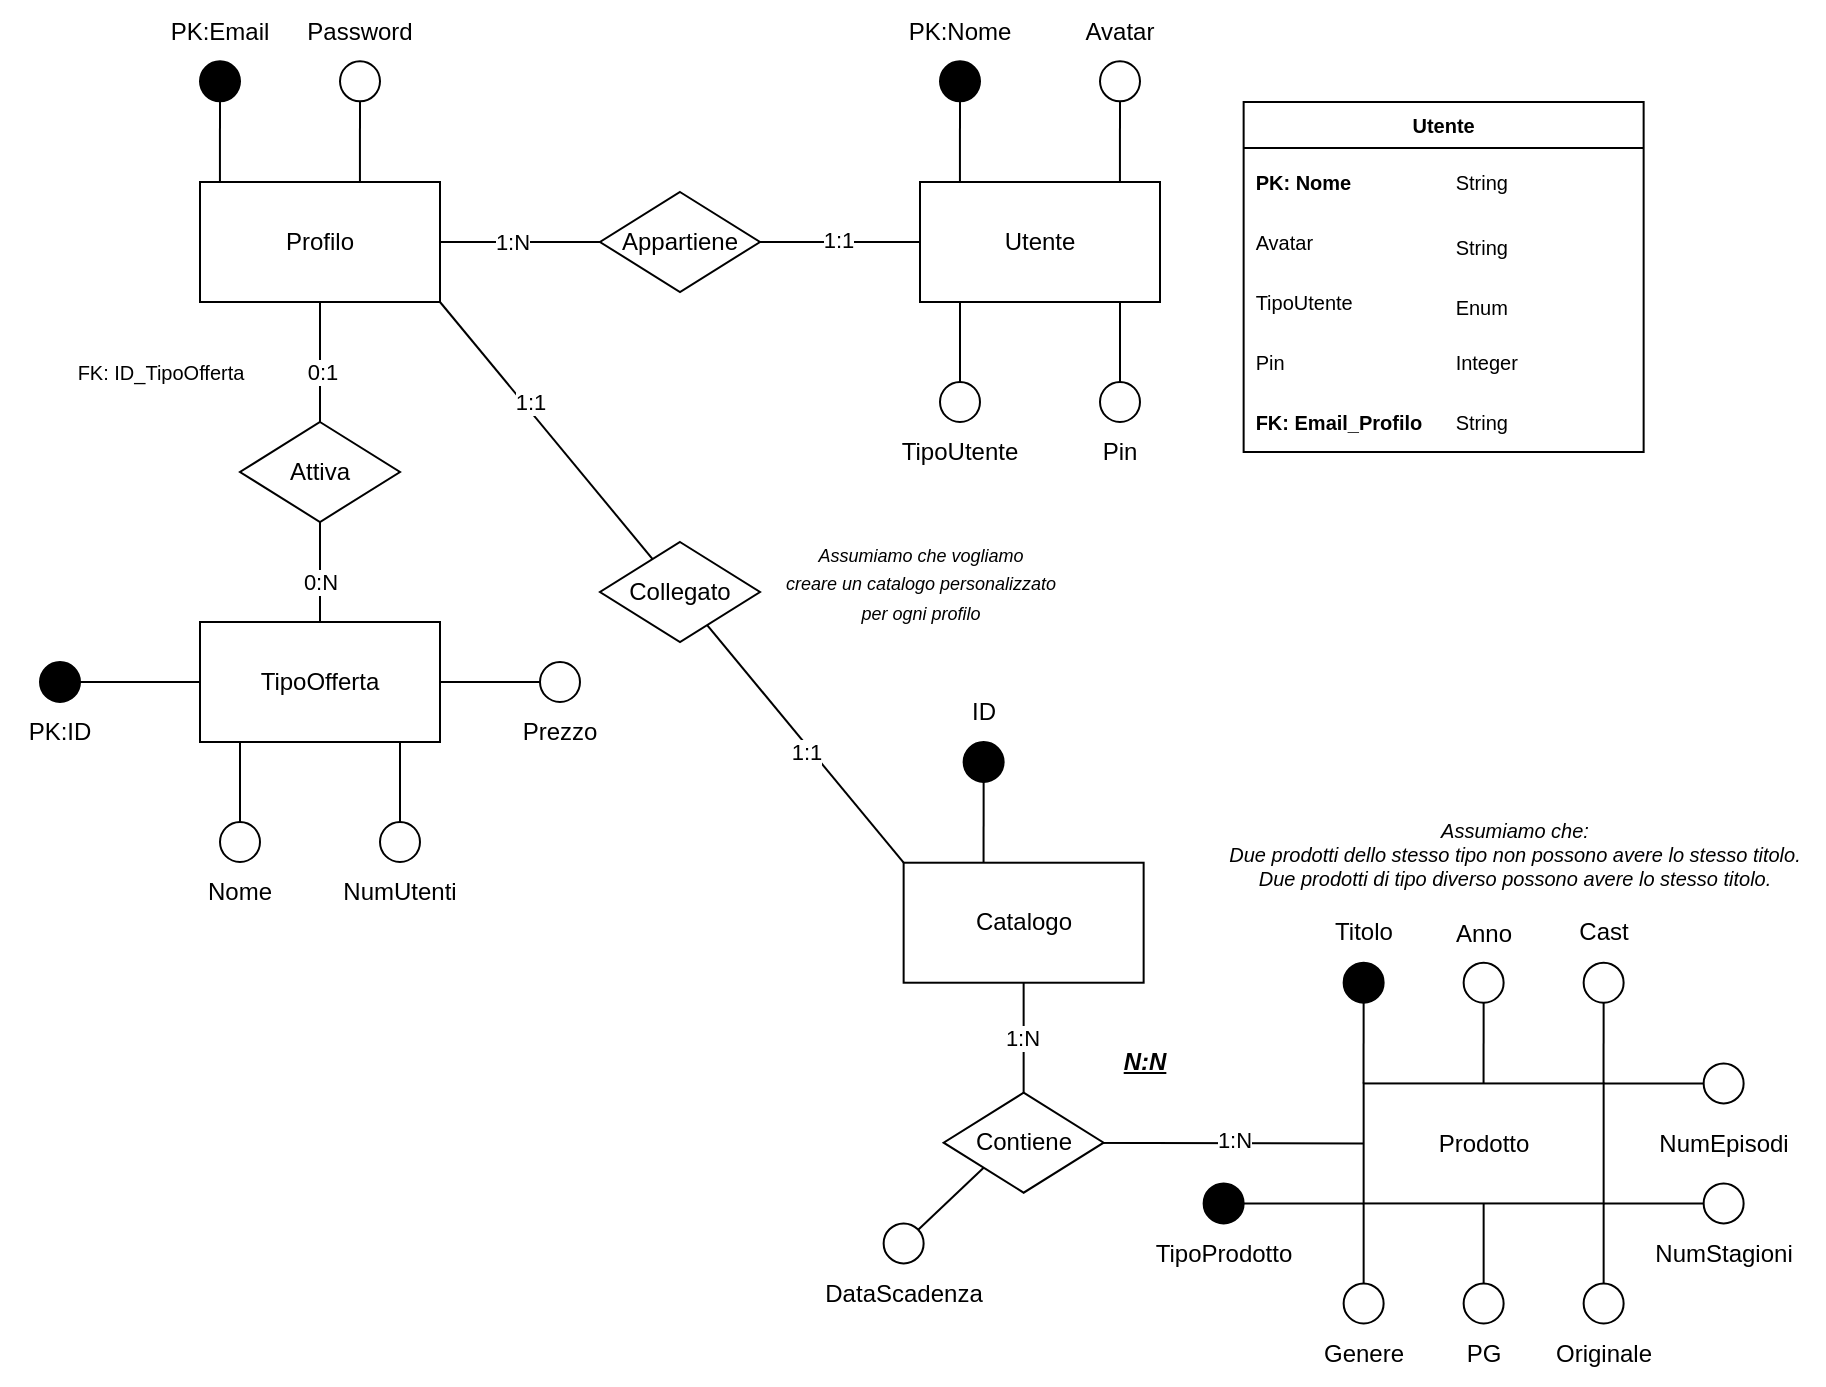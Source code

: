 <mxfile version="20.3.3" type="device"><diagram id="j85tK9wrar8cVO6FOm2W" name="Pagina-1"><mxGraphModel dx="2249" dy="734" grid="1" gridSize="10" guides="1" tooltips="1" connect="1" arrows="1" fold="1" page="1" pageScale="1" pageWidth="827" pageHeight="1169" math="0" shadow="0"><root><mxCell id="0"/><mxCell id="1" parent="0"/><mxCell id="NzYqq8PLbe6elXrz4MhB-1" value="Profilo" style="rounded=0;whiteSpace=wrap;html=1;" vertex="1" parent="1"><mxGeometry x="80" y="260" width="120" height="60" as="geometry"/></mxCell><mxCell id="NzYqq8PLbe6elXrz4MhB-2" value="Utente" style="rounded=0;whiteSpace=wrap;html=1;" vertex="1" parent="1"><mxGeometry x="440" y="260" width="120" height="60" as="geometry"/></mxCell><mxCell id="NzYqq8PLbe6elXrz4MhB-3" value="Prodotto" style="rounded=0;whiteSpace=wrap;html=1;" vertex="1" parent="1"><mxGeometry x="661.82" y="710.72" width="120" height="60" as="geometry"/></mxCell><mxCell id="NzYqq8PLbe6elXrz4MhB-5" value="" style="ellipse;whiteSpace=wrap;html=1;aspect=fixed;fillStyle=solid;fillColor=#000000;" vertex="1" parent="1"><mxGeometry x="80" y="199.64" width="20" height="20" as="geometry"/></mxCell><mxCell id="NzYqq8PLbe6elXrz4MhB-6" value="" style="endArrow=none;html=1;rounded=0;entryX=0.5;entryY=1;entryDx=0;entryDy=0;exitX=0.333;exitY=0.006;exitDx=0;exitDy=0;exitPerimeter=0;" edge="1" parent="1" target="NzYqq8PLbe6elXrz4MhB-5"><mxGeometry width="50" height="50" relative="1" as="geometry"><mxPoint x="89.96" y="260" as="sourcePoint"/><mxPoint x="410" y="549.64" as="targetPoint"/></mxGeometry></mxCell><mxCell id="NzYqq8PLbe6elXrz4MhB-8" value="PK:Email" style="text;html=1;strokeColor=none;fillColor=none;align=center;verticalAlign=middle;whiteSpace=wrap;rounded=0;" vertex="1" parent="1"><mxGeometry x="60" y="170" width="60" height="30" as="geometry"/></mxCell><mxCell id="NzYqq8PLbe6elXrz4MhB-9" value="" style="ellipse;whiteSpace=wrap;html=1;aspect=fixed;" vertex="1" parent="1"><mxGeometry x="150" y="199.64" width="20" height="20" as="geometry"/></mxCell><mxCell id="NzYqq8PLbe6elXrz4MhB-10" value="" style="endArrow=none;html=1;rounded=0;entryX=0.5;entryY=1;entryDx=0;entryDy=0;exitX=0.333;exitY=0.006;exitDx=0;exitDy=0;exitPerimeter=0;" edge="1" parent="1" target="NzYqq8PLbe6elXrz4MhB-9"><mxGeometry width="50" height="50" relative="1" as="geometry"><mxPoint x="159.96" y="260" as="sourcePoint"/><mxPoint x="480" y="549.64" as="targetPoint"/></mxGeometry></mxCell><mxCell id="NzYqq8PLbe6elXrz4MhB-11" value="Password" style="text;html=1;strokeColor=none;fillColor=none;align=center;verticalAlign=middle;whiteSpace=wrap;rounded=0;" vertex="1" parent="1"><mxGeometry x="130" y="169.64" width="60" height="30" as="geometry"/></mxCell><mxCell id="NzYqq8PLbe6elXrz4MhB-16" value="" style="endArrow=none;html=1;rounded=0;exitX=1;exitY=0.5;exitDx=0;exitDy=0;entryX=0;entryY=0.5;entryDx=0;entryDy=0;" edge="1" parent="1" source="NzYqq8PLbe6elXrz4MhB-1" target="NzYqq8PLbe6elXrz4MhB-2"><mxGeometry width="50" height="50" relative="1" as="geometry"><mxPoint x="280" y="420" as="sourcePoint"/><mxPoint x="330" y="370" as="targetPoint"/></mxGeometry></mxCell><mxCell id="NzYqq8PLbe6elXrz4MhB-18" value="1:N" style="edgeLabel;html=1;align=center;verticalAlign=middle;resizable=0;points=[];" vertex="1" connectable="0" parent="NzYqq8PLbe6elXrz4MhB-16"><mxGeometry x="-0.701" y="-1" relative="1" as="geometry"><mxPoint y="-1" as="offset"/></mxGeometry></mxCell><mxCell id="NzYqq8PLbe6elXrz4MhB-19" value="1:1" style="edgeLabel;html=1;align=center;verticalAlign=middle;resizable=0;points=[];" vertex="1" connectable="0" parent="NzYqq8PLbe6elXrz4MhB-16"><mxGeometry x="0.656" y="2" relative="1" as="geometry"><mxPoint y="1" as="offset"/></mxGeometry></mxCell><mxCell id="NzYqq8PLbe6elXrz4MhB-17" value="Appartiene" style="rhombus;whiteSpace=wrap;html=1;" vertex="1" parent="1"><mxGeometry x="280" y="265" width="80" height="50" as="geometry"/></mxCell><mxCell id="NzYqq8PLbe6elXrz4MhB-20" value="" style="ellipse;whiteSpace=wrap;html=1;aspect=fixed;fillColor=#000000;" vertex="1" parent="1"><mxGeometry x="450" y="199.64" width="20" height="20" as="geometry"/></mxCell><mxCell id="NzYqq8PLbe6elXrz4MhB-21" value="" style="endArrow=none;html=1;rounded=0;entryX=0.5;entryY=1;entryDx=0;entryDy=0;exitX=0.333;exitY=0.006;exitDx=0;exitDy=0;exitPerimeter=0;" edge="1" parent="1" target="NzYqq8PLbe6elXrz4MhB-20"><mxGeometry width="50" height="50" relative="1" as="geometry"><mxPoint x="459.96" y="260" as="sourcePoint"/><mxPoint x="780" y="549.64" as="targetPoint"/></mxGeometry></mxCell><mxCell id="NzYqq8PLbe6elXrz4MhB-22" value="" style="ellipse;whiteSpace=wrap;html=1;aspect=fixed;" vertex="1" parent="1"><mxGeometry x="530" y="199.64" width="20" height="20" as="geometry"/></mxCell><mxCell id="NzYqq8PLbe6elXrz4MhB-23" value="" style="endArrow=none;html=1;rounded=0;entryX=0.5;entryY=1;entryDx=0;entryDy=0;exitX=0.333;exitY=0.006;exitDx=0;exitDy=0;exitPerimeter=0;" edge="1" parent="1" target="NzYqq8PLbe6elXrz4MhB-22"><mxGeometry width="50" height="50" relative="1" as="geometry"><mxPoint x="539.96" y="260" as="sourcePoint"/><mxPoint x="860" y="549.64" as="targetPoint"/></mxGeometry></mxCell><mxCell id="NzYqq8PLbe6elXrz4MhB-24" value="" style="ellipse;whiteSpace=wrap;html=1;aspect=fixed;" vertex="1" parent="1"><mxGeometry x="450" y="360" width="20" height="20" as="geometry"/></mxCell><mxCell id="NzYqq8PLbe6elXrz4MhB-25" value="" style="endArrow=none;html=1;rounded=0;entryX=0.5;entryY=0;entryDx=0;entryDy=0;" edge="1" parent="1" target="NzYqq8PLbe6elXrz4MhB-24"><mxGeometry width="50" height="50" relative="1" as="geometry"><mxPoint x="460" y="320" as="sourcePoint"/><mxPoint x="780" y="730" as="targetPoint"/></mxGeometry></mxCell><mxCell id="NzYqq8PLbe6elXrz4MhB-26" value="" style="ellipse;whiteSpace=wrap;html=1;aspect=fixed;" vertex="1" parent="1"><mxGeometry x="530" y="360" width="20" height="20" as="geometry"/></mxCell><mxCell id="NzYqq8PLbe6elXrz4MhB-27" value="" style="endArrow=none;html=1;rounded=0;entryX=0.5;entryY=0;entryDx=0;entryDy=0;" edge="1" parent="1" target="NzYqq8PLbe6elXrz4MhB-26"><mxGeometry width="50" height="50" relative="1" as="geometry"><mxPoint x="540" y="320" as="sourcePoint"/><mxPoint x="860" y="730" as="targetPoint"/></mxGeometry></mxCell><mxCell id="NzYqq8PLbe6elXrz4MhB-28" value="PK:Nome" style="text;html=1;strokeColor=none;fillColor=none;align=center;verticalAlign=middle;whiteSpace=wrap;rounded=0;" vertex="1" parent="1"><mxGeometry x="430" y="170" width="60" height="30" as="geometry"/></mxCell><mxCell id="NzYqq8PLbe6elXrz4MhB-29" value="Avatar" style="text;html=1;strokeColor=none;fillColor=none;align=center;verticalAlign=middle;whiteSpace=wrap;rounded=0;" vertex="1" parent="1"><mxGeometry x="510" y="169.64" width="60" height="30" as="geometry"/></mxCell><mxCell id="NzYqq8PLbe6elXrz4MhB-30" value="TipoUtente" style="text;html=1;strokeColor=none;fillColor=none;align=center;verticalAlign=middle;whiteSpace=wrap;rounded=0;" vertex="1" parent="1"><mxGeometry x="430" y="380" width="60" height="30" as="geometry"/></mxCell><mxCell id="NzYqq8PLbe6elXrz4MhB-31" value="Pin" style="text;html=1;strokeColor=none;fillColor=none;align=center;verticalAlign=middle;whiteSpace=wrap;rounded=0;" vertex="1" parent="1"><mxGeometry x="510" y="380" width="60" height="30" as="geometry"/></mxCell><mxCell id="NzYqq8PLbe6elXrz4MhB-32" value="TipoOfferta" style="rounded=0;whiteSpace=wrap;html=1;" vertex="1" parent="1"><mxGeometry x="80" y="480" width="120" height="60" as="geometry"/></mxCell><mxCell id="NzYqq8PLbe6elXrz4MhB-35" value="" style="endArrow=none;html=1;rounded=0;exitX=0.5;exitY=1;exitDx=0;exitDy=0;entryX=0.5;entryY=0;entryDx=0;entryDy=0;startArrow=none;" edge="1" parent="1" source="NzYqq8PLbe6elXrz4MhB-37" target="NzYqq8PLbe6elXrz4MhB-32"><mxGeometry width="50" height="50" relative="1" as="geometry"><mxPoint x="410" y="390" as="sourcePoint"/><mxPoint x="460" y="340" as="targetPoint"/></mxGeometry></mxCell><mxCell id="NzYqq8PLbe6elXrz4MhB-40" value="0:N" style="edgeLabel;html=1;align=center;verticalAlign=middle;resizable=0;points=[];" vertex="1" connectable="0" parent="NzYqq8PLbe6elXrz4MhB-35"><mxGeometry x="0.198" y="-1" relative="1" as="geometry"><mxPoint x="1" as="offset"/></mxGeometry></mxCell><mxCell id="NzYqq8PLbe6elXrz4MhB-37" value="Attiva" style="rhombus;whiteSpace=wrap;html=1;" vertex="1" parent="1"><mxGeometry x="100" y="380" width="80" height="50" as="geometry"/></mxCell><mxCell id="NzYqq8PLbe6elXrz4MhB-38" value="" style="endArrow=none;html=1;rounded=0;exitX=0.5;exitY=1;exitDx=0;exitDy=0;entryX=0.5;entryY=0;entryDx=0;entryDy=0;" edge="1" parent="1" source="NzYqq8PLbe6elXrz4MhB-1" target="NzYqq8PLbe6elXrz4MhB-37"><mxGeometry width="50" height="50" relative="1" as="geometry"><mxPoint x="140" y="320" as="sourcePoint"/><mxPoint x="140" y="480" as="targetPoint"/></mxGeometry></mxCell><mxCell id="NzYqq8PLbe6elXrz4MhB-39" value="0:1" style="edgeLabel;html=1;align=center;verticalAlign=middle;resizable=0;points=[];" vertex="1" connectable="0" parent="NzYqq8PLbe6elXrz4MhB-38"><mxGeometry x="0.16" y="1" relative="1" as="geometry"><mxPoint as="offset"/></mxGeometry></mxCell><mxCell id="NzYqq8PLbe6elXrz4MhB-44" value="" style="ellipse;whiteSpace=wrap;html=1;aspect=fixed;" vertex="1" parent="1"><mxGeometry x="90" y="580" width="20" height="20" as="geometry"/></mxCell><mxCell id="NzYqq8PLbe6elXrz4MhB-45" value="" style="endArrow=none;html=1;rounded=0;entryX=0.5;entryY=0;entryDx=0;entryDy=0;" edge="1" parent="1" target="NzYqq8PLbe6elXrz4MhB-44"><mxGeometry width="50" height="50" relative="1" as="geometry"><mxPoint x="100" y="540" as="sourcePoint"/><mxPoint x="420" y="950" as="targetPoint"/></mxGeometry></mxCell><mxCell id="NzYqq8PLbe6elXrz4MhB-46" value="Nome" style="text;html=1;strokeColor=none;fillColor=none;align=center;verticalAlign=middle;whiteSpace=wrap;rounded=0;" vertex="1" parent="1"><mxGeometry x="70" y="600" width="60" height="30" as="geometry"/></mxCell><mxCell id="NzYqq8PLbe6elXrz4MhB-47" value="" style="ellipse;whiteSpace=wrap;html=1;aspect=fixed;" vertex="1" parent="1"><mxGeometry x="170" y="580" width="20" height="20" as="geometry"/></mxCell><mxCell id="NzYqq8PLbe6elXrz4MhB-48" value="" style="endArrow=none;html=1;rounded=0;entryX=0.5;entryY=0;entryDx=0;entryDy=0;" edge="1" parent="1" target="NzYqq8PLbe6elXrz4MhB-47"><mxGeometry width="50" height="50" relative="1" as="geometry"><mxPoint x="180" y="540" as="sourcePoint"/><mxPoint x="500" y="950" as="targetPoint"/></mxGeometry></mxCell><mxCell id="NzYqq8PLbe6elXrz4MhB-49" value="NumUtenti" style="text;html=1;strokeColor=none;fillColor=none;align=center;verticalAlign=middle;whiteSpace=wrap;rounded=0;" vertex="1" parent="1"><mxGeometry x="150" y="600" width="60" height="30" as="geometry"/></mxCell><mxCell id="NzYqq8PLbe6elXrz4MhB-50" value="" style="endArrow=none;html=1;rounded=0;" edge="1" parent="1"><mxGeometry width="50" height="50" relative="1" as="geometry"><mxPoint x="200" y="510" as="sourcePoint"/><mxPoint x="250" y="510" as="targetPoint"/></mxGeometry></mxCell><mxCell id="NzYqq8PLbe6elXrz4MhB-51" value="" style="ellipse;whiteSpace=wrap;html=1;aspect=fixed;" vertex="1" parent="1"><mxGeometry x="250" y="500" width="20" height="20" as="geometry"/></mxCell><mxCell id="NzYqq8PLbe6elXrz4MhB-52" value="Prezzo" style="text;html=1;strokeColor=none;fillColor=none;align=center;verticalAlign=middle;whiteSpace=wrap;rounded=0;" vertex="1" parent="1"><mxGeometry x="230" y="520" width="60" height="30" as="geometry"/></mxCell><mxCell id="NzYqq8PLbe6elXrz4MhB-53" value="" style="endArrow=none;html=1;rounded=0;entryX=0;entryY=0.5;entryDx=0;entryDy=0;" edge="1" parent="1" target="NzYqq8PLbe6elXrz4MhB-32"><mxGeometry width="50" height="50" relative="1" as="geometry"><mxPoint x="20" y="510" as="sourcePoint"/><mxPoint x="220" y="400" as="targetPoint"/></mxGeometry></mxCell><mxCell id="NzYqq8PLbe6elXrz4MhB-54" value="" style="ellipse;whiteSpace=wrap;html=1;aspect=fixed;fillColor=#000000;" vertex="1" parent="1"><mxGeometry y="500" width="20" height="20" as="geometry"/></mxCell><mxCell id="NzYqq8PLbe6elXrz4MhB-55" value="PK:ID" style="text;html=1;strokeColor=none;fillColor=none;align=center;verticalAlign=middle;whiteSpace=wrap;rounded=0;" vertex="1" parent="1"><mxGeometry x="-20" y="520" width="60" height="30" as="geometry"/></mxCell><mxCell id="NzYqq8PLbe6elXrz4MhB-56" value="FK: ID_TipoOfferta" style="text;html=1;align=center;verticalAlign=middle;resizable=0;points=[];autosize=1;strokeColor=none;fillColor=none;fontSize=10;" vertex="1" parent="1"><mxGeometry x="5" y="340" width="110" height="30" as="geometry"/></mxCell><mxCell id="NzYqq8PLbe6elXrz4MhB-57" value="" style="ellipse;whiteSpace=wrap;html=1;aspect=fixed;" vertex="1" parent="1"><mxGeometry x="651.82" y="810.72" width="20" height="20" as="geometry"/></mxCell><mxCell id="NzYqq8PLbe6elXrz4MhB-58" value="" style="endArrow=none;html=1;rounded=0;entryX=0.5;entryY=0;entryDx=0;entryDy=0;" edge="1" parent="1" target="NzYqq8PLbe6elXrz4MhB-57"><mxGeometry width="50" height="50" relative="1" as="geometry"><mxPoint x="661.82" y="770.72" as="sourcePoint"/><mxPoint x="981.82" y="1180.72" as="targetPoint"/></mxGeometry></mxCell><mxCell id="NzYqq8PLbe6elXrz4MhB-59" value="" style="ellipse;whiteSpace=wrap;html=1;aspect=fixed;" vertex="1" parent="1"><mxGeometry x="711.82" y="810.72" width="20" height="20" as="geometry"/></mxCell><mxCell id="NzYqq8PLbe6elXrz4MhB-60" value="" style="endArrow=none;html=1;rounded=0;entryX=0.5;entryY=0;entryDx=0;entryDy=0;" edge="1" parent="1" target="NzYqq8PLbe6elXrz4MhB-59"><mxGeometry width="50" height="50" relative="1" as="geometry"><mxPoint x="721.82" y="770.72" as="sourcePoint"/><mxPoint x="1041.82" y="1180.72" as="targetPoint"/></mxGeometry></mxCell><mxCell id="NzYqq8PLbe6elXrz4MhB-61" value="" style="ellipse;whiteSpace=wrap;html=1;aspect=fixed;" vertex="1" parent="1"><mxGeometry x="771.82" y="810.72" width="20" height="20" as="geometry"/></mxCell><mxCell id="NzYqq8PLbe6elXrz4MhB-62" value="" style="endArrow=none;html=1;rounded=0;entryX=0.5;entryY=0;entryDx=0;entryDy=0;" edge="1" parent="1" target="NzYqq8PLbe6elXrz4MhB-61"><mxGeometry width="50" height="50" relative="1" as="geometry"><mxPoint x="781.82" y="770.72" as="sourcePoint"/><mxPoint x="1101.82" y="1180.72" as="targetPoint"/></mxGeometry></mxCell><mxCell id="NzYqq8PLbe6elXrz4MhB-65" value="" style="ellipse;whiteSpace=wrap;html=1;aspect=fixed;fillColor=#000000;" vertex="1" parent="1"><mxGeometry x="651.82" y="650.36" width="20" height="20" as="geometry"/></mxCell><mxCell id="NzYqq8PLbe6elXrz4MhB-66" value="" style="endArrow=none;html=1;rounded=0;entryX=0.5;entryY=1;entryDx=0;entryDy=0;exitX=0.333;exitY=0.006;exitDx=0;exitDy=0;exitPerimeter=0;" edge="1" parent="1" target="NzYqq8PLbe6elXrz4MhB-65"><mxGeometry width="50" height="50" relative="1" as="geometry"><mxPoint x="661.78" y="710.72" as="sourcePoint"/><mxPoint x="981.82" y="1000.36" as="targetPoint"/></mxGeometry></mxCell><mxCell id="NzYqq8PLbe6elXrz4MhB-67" value="" style="ellipse;whiteSpace=wrap;html=1;aspect=fixed;" vertex="1" parent="1"><mxGeometry x="711.82" y="650.36" width="20" height="20" as="geometry"/></mxCell><mxCell id="NzYqq8PLbe6elXrz4MhB-68" value="" style="endArrow=none;html=1;rounded=0;entryX=0.5;entryY=1;entryDx=0;entryDy=0;exitX=0.333;exitY=0.006;exitDx=0;exitDy=0;exitPerimeter=0;" edge="1" parent="1" target="NzYqq8PLbe6elXrz4MhB-67"><mxGeometry width="50" height="50" relative="1" as="geometry"><mxPoint x="721.78" y="710.72" as="sourcePoint"/><mxPoint x="1041.82" y="1000.36" as="targetPoint"/></mxGeometry></mxCell><mxCell id="NzYqq8PLbe6elXrz4MhB-69" value="" style="ellipse;whiteSpace=wrap;html=1;aspect=fixed;" vertex="1" parent="1"><mxGeometry x="771.82" y="650.36" width="20" height="20" as="geometry"/></mxCell><mxCell id="NzYqq8PLbe6elXrz4MhB-70" value="" style="endArrow=none;html=1;rounded=0;entryX=0.5;entryY=1;entryDx=0;entryDy=0;exitX=0.333;exitY=0.006;exitDx=0;exitDy=0;exitPerimeter=0;" edge="1" parent="1" target="NzYqq8PLbe6elXrz4MhB-69"><mxGeometry width="50" height="50" relative="1" as="geometry"><mxPoint x="781.78" y="710.72" as="sourcePoint"/><mxPoint x="1101.82" y="1000.36" as="targetPoint"/></mxGeometry></mxCell><mxCell id="NzYqq8PLbe6elXrz4MhB-71" value="Titolo" style="text;html=1;strokeColor=none;fillColor=none;align=center;verticalAlign=middle;whiteSpace=wrap;rounded=0;" vertex="1" parent="1"><mxGeometry x="631.82" y="620.36" width="60" height="30" as="geometry"/></mxCell><mxCell id="NzYqq8PLbe6elXrz4MhB-72" value="Anno" style="text;html=1;strokeColor=none;fillColor=none;align=center;verticalAlign=middle;whiteSpace=wrap;rounded=0;" vertex="1" parent="1"><mxGeometry x="691.82" y="620.72" width="60" height="30" as="geometry"/></mxCell><mxCell id="NzYqq8PLbe6elXrz4MhB-73" value="Cast" style="text;html=1;strokeColor=none;fillColor=none;align=center;verticalAlign=middle;whiteSpace=wrap;rounded=0;" vertex="1" parent="1"><mxGeometry x="751.82" y="620.36" width="60" height="30" as="geometry"/></mxCell><mxCell id="NzYqq8PLbe6elXrz4MhB-74" value="Genere" style="text;html=1;strokeColor=none;fillColor=none;align=center;verticalAlign=middle;whiteSpace=wrap;rounded=0;" vertex="1" parent="1"><mxGeometry x="631.82" y="830.72" width="60" height="30" as="geometry"/></mxCell><mxCell id="NzYqq8PLbe6elXrz4MhB-75" value="PG" style="text;html=1;strokeColor=none;fillColor=none;align=center;verticalAlign=middle;whiteSpace=wrap;rounded=0;" vertex="1" parent="1"><mxGeometry x="691.82" y="830.72" width="60" height="30" as="geometry"/></mxCell><mxCell id="NzYqq8PLbe6elXrz4MhB-76" value="Originale" style="text;html=1;strokeColor=none;fillColor=none;align=center;verticalAlign=middle;whiteSpace=wrap;rounded=0;" vertex="1" parent="1"><mxGeometry x="751.82" y="830.72" width="60" height="30" as="geometry"/></mxCell><mxCell id="NzYqq8PLbe6elXrz4MhB-78" value="" style="endArrow=none;html=1;rounded=0;" edge="1" parent="1"><mxGeometry width="50" height="50" relative="1" as="geometry"><mxPoint x="781.82" y="770.72" as="sourcePoint"/><mxPoint x="831.82" y="770.72" as="targetPoint"/></mxGeometry></mxCell><mxCell id="NzYqq8PLbe6elXrz4MhB-79" value="" style="ellipse;whiteSpace=wrap;html=1;aspect=fixed;" vertex="1" parent="1"><mxGeometry x="831.82" y="760.72" width="20" height="20" as="geometry"/></mxCell><mxCell id="NzYqq8PLbe6elXrz4MhB-80" value="NumStagioni" style="text;html=1;strokeColor=none;fillColor=none;align=center;verticalAlign=middle;whiteSpace=wrap;rounded=0;" vertex="1" parent="1"><mxGeometry x="811.82" y="780.72" width="60" height="30" as="geometry"/></mxCell><mxCell id="NzYqq8PLbe6elXrz4MhB-81" value="" style="endArrow=none;html=1;rounded=0;" edge="1" parent="1"><mxGeometry width="50" height="50" relative="1" as="geometry"><mxPoint x="781.82" y="710.72" as="sourcePoint"/><mxPoint x="831.82" y="710.72" as="targetPoint"/></mxGeometry></mxCell><mxCell id="NzYqq8PLbe6elXrz4MhB-82" value="" style="ellipse;whiteSpace=wrap;html=1;aspect=fixed;" vertex="1" parent="1"><mxGeometry x="831.82" y="700.72" width="20" height="20" as="geometry"/></mxCell><mxCell id="NzYqq8PLbe6elXrz4MhB-83" value="NumEpisodi" style="text;html=1;strokeColor=none;fillColor=none;align=center;verticalAlign=middle;whiteSpace=wrap;rounded=0;" vertex="1" parent="1"><mxGeometry x="811.82" y="730.72" width="60" height="20" as="geometry"/></mxCell><mxCell id="NzYqq8PLbe6elXrz4MhB-86" value="" style="endArrow=none;html=1;rounded=0;entryX=0;entryY=0.5;entryDx=0;entryDy=0;" edge="1" parent="1"><mxGeometry width="50" height="50" relative="1" as="geometry"><mxPoint x="601.82" y="770.72" as="sourcePoint"/><mxPoint x="661.82" y="770.72" as="targetPoint"/></mxGeometry></mxCell><mxCell id="NzYqq8PLbe6elXrz4MhB-87" value="" style="ellipse;whiteSpace=wrap;html=1;aspect=fixed;fillColor=#000000;" vertex="1" parent="1"><mxGeometry x="581.82" y="760.72" width="20" height="20" as="geometry"/></mxCell><mxCell id="NzYqq8PLbe6elXrz4MhB-88" value="TipoProdotto" style="text;html=1;strokeColor=none;fillColor=none;align=center;verticalAlign=middle;whiteSpace=wrap;rounded=0;" vertex="1" parent="1"><mxGeometry x="561.82" y="780.72" width="60" height="30" as="geometry"/></mxCell><mxCell id="NzYqq8PLbe6elXrz4MhB-89" value="Catalogo" style="rounded=0;whiteSpace=wrap;html=1;fillStyle=solid;fillColor=default;" vertex="1" parent="1"><mxGeometry x="431.82" y="600.36" width="120" height="60" as="geometry"/></mxCell><mxCell id="NzYqq8PLbe6elXrz4MhB-91" value="" style="ellipse;whiteSpace=wrap;html=1;aspect=fixed;fillColor=#000000;" vertex="1" parent="1"><mxGeometry x="461.82" y="540" width="20" height="20" as="geometry"/></mxCell><mxCell id="NzYqq8PLbe6elXrz4MhB-92" value="" style="endArrow=none;html=1;rounded=0;entryX=0.5;entryY=1;entryDx=0;entryDy=0;exitX=0.333;exitY=0.006;exitDx=0;exitDy=0;exitPerimeter=0;" edge="1" parent="1" target="NzYqq8PLbe6elXrz4MhB-91"><mxGeometry width="50" height="50" relative="1" as="geometry"><mxPoint x="471.78" y="600.36" as="sourcePoint"/><mxPoint x="791.82" y="890" as="targetPoint"/></mxGeometry></mxCell><mxCell id="NzYqq8PLbe6elXrz4MhB-93" value="ID" style="text;html=1;strokeColor=none;fillColor=none;align=center;verticalAlign=middle;whiteSpace=wrap;rounded=0;" vertex="1" parent="1"><mxGeometry x="441.82" y="510" width="60" height="30" as="geometry"/></mxCell><mxCell id="NzYqq8PLbe6elXrz4MhB-94" value="" style="endArrow=none;html=1;rounded=0;exitX=0.5;exitY=1;exitDx=0;exitDy=0;entryX=0;entryY=0.5;entryDx=0;entryDy=0;" edge="1" parent="1" source="NzYqq8PLbe6elXrz4MhB-89" target="NzYqq8PLbe6elXrz4MhB-3"><mxGeometry width="50" height="50" relative="1" as="geometry"><mxPoint x="491.82" y="610.36" as="sourcePoint"/><mxPoint x="541.82" y="560.36" as="targetPoint"/><Array as="points"><mxPoint x="491.82" y="740.36"/></Array></mxGeometry></mxCell><mxCell id="NzYqq8PLbe6elXrz4MhB-96" value="1:N" style="edgeLabel;html=1;align=center;verticalAlign=middle;resizable=0;points=[];" vertex="1" connectable="0" parent="NzYqq8PLbe6elXrz4MhB-94"><mxGeometry x="-0.783" y="-1" relative="1" as="geometry"><mxPoint as="offset"/></mxGeometry></mxCell><mxCell id="NzYqq8PLbe6elXrz4MhB-97" value="1:N" style="edgeLabel;html=1;align=center;verticalAlign=middle;resizable=0;points=[];" vertex="1" connectable="0" parent="NzYqq8PLbe6elXrz4MhB-94"><mxGeometry x="0.474" y="2" relative="1" as="geometry"><mxPoint as="offset"/></mxGeometry></mxCell><mxCell id="NzYqq8PLbe6elXrz4MhB-95" value="Contiene" style="rhombus;whiteSpace=wrap;html=1;" vertex="1" parent="1"><mxGeometry x="451.82" y="715.36" width="80" height="50" as="geometry"/></mxCell><mxCell id="NzYqq8PLbe6elXrz4MhB-98" value="&lt;b&gt;&lt;u&gt;&lt;i&gt;N:N&lt;/i&gt;&lt;/u&gt;&lt;/b&gt;" style="text;html=1;align=center;verticalAlign=middle;resizable=0;points=[];autosize=1;strokeColor=none;fillColor=none;" vertex="1" parent="1"><mxGeometry x="531.82" y="685.36" width="40" height="30" as="geometry"/></mxCell><mxCell id="NzYqq8PLbe6elXrz4MhB-116" value="" style="endArrow=none;html=1;rounded=0;entryX=0;entryY=1;entryDx=0;entryDy=0;" edge="1" parent="1" source="NzYqq8PLbe6elXrz4MhB-117" target="NzYqq8PLbe6elXrz4MhB-95"><mxGeometry width="50" height="50" relative="1" as="geometry"><mxPoint x="441.82" y="780.36" as="sourcePoint"/><mxPoint x="471.82" y="750.72" as="targetPoint"/></mxGeometry></mxCell><mxCell id="NzYqq8PLbe6elXrz4MhB-117" value="" style="ellipse;whiteSpace=wrap;html=1;aspect=fixed;" vertex="1" parent="1"><mxGeometry x="421.82" y="780.72" width="20" height="20" as="geometry"/></mxCell><mxCell id="NzYqq8PLbe6elXrz4MhB-118" value="DataScadenza" style="text;html=1;strokeColor=none;fillColor=none;align=center;verticalAlign=middle;whiteSpace=wrap;rounded=0;" vertex="1" parent="1"><mxGeometry x="401.82" y="800.72" width="60" height="30" as="geometry"/></mxCell><mxCell id="NzYqq8PLbe6elXrz4MhB-119" value="" style="endArrow=none;html=1;rounded=0;exitX=0;exitY=0;exitDx=0;exitDy=0;entryX=1;entryY=1;entryDx=0;entryDy=0;" edge="1" parent="1" source="NzYqq8PLbe6elXrz4MhB-89" target="NzYqq8PLbe6elXrz4MhB-1"><mxGeometry width="50" height="50" relative="1" as="geometry"><mxPoint x="460" y="480" as="sourcePoint"/><mxPoint x="510" y="430" as="targetPoint"/></mxGeometry></mxCell><mxCell id="NzYqq8PLbe6elXrz4MhB-121" value="1:1" style="edgeLabel;html=1;align=center;verticalAlign=middle;resizable=0;points=[];" vertex="1" connectable="0" parent="NzYqq8PLbe6elXrz4MhB-119"><mxGeometry x="0.631" y="-3" relative="1" as="geometry"><mxPoint as="offset"/></mxGeometry></mxCell><mxCell id="NzYqq8PLbe6elXrz4MhB-122" value="1:1" style="edgeLabel;html=1;align=center;verticalAlign=middle;resizable=0;points=[];" vertex="1" connectable="0" parent="NzYqq8PLbe6elXrz4MhB-119"><mxGeometry x="-0.592" y="2" relative="1" as="geometry"><mxPoint as="offset"/></mxGeometry></mxCell><mxCell id="NzYqq8PLbe6elXrz4MhB-120" value="Collegato" style="rhombus;whiteSpace=wrap;html=1;" vertex="1" parent="1"><mxGeometry x="280" y="440" width="80" height="50" as="geometry"/></mxCell><mxCell id="NzYqq8PLbe6elXrz4MhB-123" value="&lt;font style=&quot;font-size: 9px;&quot;&gt;Assumiamo che vogliamo&lt;br&gt;creare un catalogo personalizzato&lt;br&gt;per ogni profilo&lt;/font&gt;" style="text;html=1;align=center;verticalAlign=middle;resizable=0;points=[];autosize=1;strokeColor=none;fillColor=none;fontStyle=2" vertex="1" parent="1"><mxGeometry x="360" y="430" width="160" height="60" as="geometry"/></mxCell><mxCell id="NzYqq8PLbe6elXrz4MhB-124" value="Assumiamo che:&lt;br&gt;Due prodotti dello stesso tipo non possono avere lo stesso titolo.&lt;br&gt;Due prodotti di tipo diverso possono avere lo stesso titolo." style="text;html=1;align=center;verticalAlign=middle;resizable=0;points=[];autosize=1;strokeColor=none;fillColor=none;fontSize=10;fontStyle=2" vertex="1" parent="1"><mxGeometry x="581.82" y="570.72" width="310" height="50" as="geometry"/></mxCell><mxCell id="NzYqq8PLbe6elXrz4MhB-130" value="Utente" style="swimlane;fillStyle=solid;fontSize=10;fillColor=#FFFFFF;align=center;" vertex="1" parent="1"><mxGeometry x="601.82" y="220" width="200" height="175" as="geometry"><mxRectangle x="611.82" y="225" width="70" height="30" as="alternateBounds"/></mxGeometry></mxCell><mxCell id="NzYqq8PLbe6elXrz4MhB-132" value="Avatar" style="text;strokeColor=none;fillColor=none;align=left;verticalAlign=middle;spacingLeft=4;spacingRight=4;overflow=hidden;points=[[0,0.5],[1,0.5]];portConstraint=eastwest;rotatable=0;fillStyle=solid;fontSize=10;" vertex="1" parent="NzYqq8PLbe6elXrz4MhB-130"><mxGeometry y="55" width="100" height="30" as="geometry"/></mxCell><mxCell id="NzYqq8PLbe6elXrz4MhB-133" value="TipoUtente" style="text;strokeColor=none;fillColor=none;align=left;verticalAlign=middle;spacingLeft=4;spacingRight=4;overflow=hidden;points=[[0,0.5],[1,0.5]];portConstraint=eastwest;rotatable=0;fillStyle=solid;fontSize=10;" vertex="1" parent="NzYqq8PLbe6elXrz4MhB-130"><mxGeometry y="85" width="90" height="30" as="geometry"/></mxCell><mxCell id="NzYqq8PLbe6elXrz4MhB-134" value="Pin" style="text;strokeColor=none;fillColor=none;align=left;verticalAlign=middle;spacingLeft=4;spacingRight=4;overflow=hidden;points=[[0,0.5],[1,0.5]];portConstraint=eastwest;rotatable=0;fillStyle=solid;fontSize=10;" vertex="1" parent="NzYqq8PLbe6elXrz4MhB-130"><mxGeometry y="115" width="100" height="30" as="geometry"/></mxCell><mxCell id="NzYqq8PLbe6elXrz4MhB-135" value="PK: Nome" style="text;strokeColor=none;fillColor=none;align=left;verticalAlign=middle;spacingLeft=4;spacingRight=4;overflow=hidden;points=[[0,0.5],[1,0.5]];portConstraint=eastwest;rotatable=0;fillStyle=solid;fontSize=10;fontStyle=1" vertex="1" parent="NzYqq8PLbe6elXrz4MhB-130"><mxGeometry y="25" width="100" height="30" as="geometry"/></mxCell><mxCell id="NzYqq8PLbe6elXrz4MhB-136" value="String" style="text;strokeColor=none;fillColor=none;align=left;verticalAlign=middle;spacingLeft=4;spacingRight=4;overflow=hidden;points=[[0,0.5],[1,0.5]];portConstraint=eastwest;rotatable=0;fillStyle=solid;fontSize=10;" vertex="1" parent="NzYqq8PLbe6elXrz4MhB-130"><mxGeometry x="100" y="25" width="100" height="30" as="geometry"/></mxCell><mxCell id="NzYqq8PLbe6elXrz4MhB-137" value="String" style="text;strokeColor=none;fillColor=none;align=left;verticalAlign=middle;spacingLeft=4;spacingRight=4;overflow=hidden;points=[[0,0.5],[1,0.5]];portConstraint=eastwest;rotatable=0;fillStyle=solid;fontSize=10;" vertex="1" parent="NzYqq8PLbe6elXrz4MhB-130"><mxGeometry x="100" y="57.5" width="100" height="30" as="geometry"/></mxCell><mxCell id="NzYqq8PLbe6elXrz4MhB-138" value="Enum" style="text;strokeColor=none;fillColor=none;align=left;verticalAlign=middle;spacingLeft=4;spacingRight=4;overflow=hidden;points=[[0,0.5],[1,0.5]];portConstraint=eastwest;rotatable=0;fillStyle=solid;fontSize=10;" vertex="1" parent="NzYqq8PLbe6elXrz4MhB-130"><mxGeometry x="100" y="87.5" width="100" height="30" as="geometry"/></mxCell><mxCell id="NzYqq8PLbe6elXrz4MhB-139" value="Integer" style="text;strokeColor=none;fillColor=none;align=left;verticalAlign=middle;spacingLeft=4;spacingRight=4;overflow=hidden;points=[[0,0.5],[1,0.5]];portConstraint=eastwest;rotatable=0;fillStyle=solid;fontSize=10;" vertex="1" parent="NzYqq8PLbe6elXrz4MhB-130"><mxGeometry x="100" y="115" width="100" height="30" as="geometry"/></mxCell><mxCell id="NzYqq8PLbe6elXrz4MhB-141" value="FK: Email_Profilo" style="text;strokeColor=none;fillColor=none;align=left;verticalAlign=middle;spacingLeft=4;spacingRight=4;overflow=hidden;points=[[0,0.5],[1,0.5]];portConstraint=eastwest;rotatable=0;fillStyle=solid;fontSize=10;fontStyle=1" vertex="1" parent="NzYqq8PLbe6elXrz4MhB-130"><mxGeometry y="145" width="100" height="30" as="geometry"/></mxCell><mxCell id="NzYqq8PLbe6elXrz4MhB-142" value="String" style="text;strokeColor=none;fillColor=none;align=left;verticalAlign=middle;spacingLeft=4;spacingRight=4;overflow=hidden;points=[[0,0.5],[1,0.5]];portConstraint=eastwest;rotatable=0;fillStyle=solid;fontSize=10;" vertex="1" parent="NzYqq8PLbe6elXrz4MhB-130"><mxGeometry x="100" y="145" width="100" height="30" as="geometry"/></mxCell></root></mxGraphModel></diagram></mxfile>